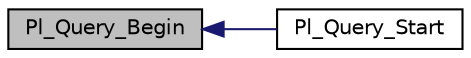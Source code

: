 digraph "Pl_Query_Begin"
{
  edge [fontname="Helvetica",fontsize="10",labelfontname="Helvetica",labelfontsize="10"];
  node [fontname="Helvetica",fontsize="10",shape=record];
  rankdir="LR";
  Node1 [label="Pl_Query_Begin",height=0.2,width=0.4,color="black", fillcolor="grey75", style="filled", fontcolor="black"];
  Node1 -> Node2 [dir="back",color="midnightblue",fontsize="10",style="solid",fontname="Helvetica"];
  Node2 [label="Pl_Query_Start",height=0.2,width=0.4,color="black", fillcolor="white", style="filled",URL="$foreign__supp_8h.html#ab5714945bbbea6062be0356d6705c8a9"];
}
